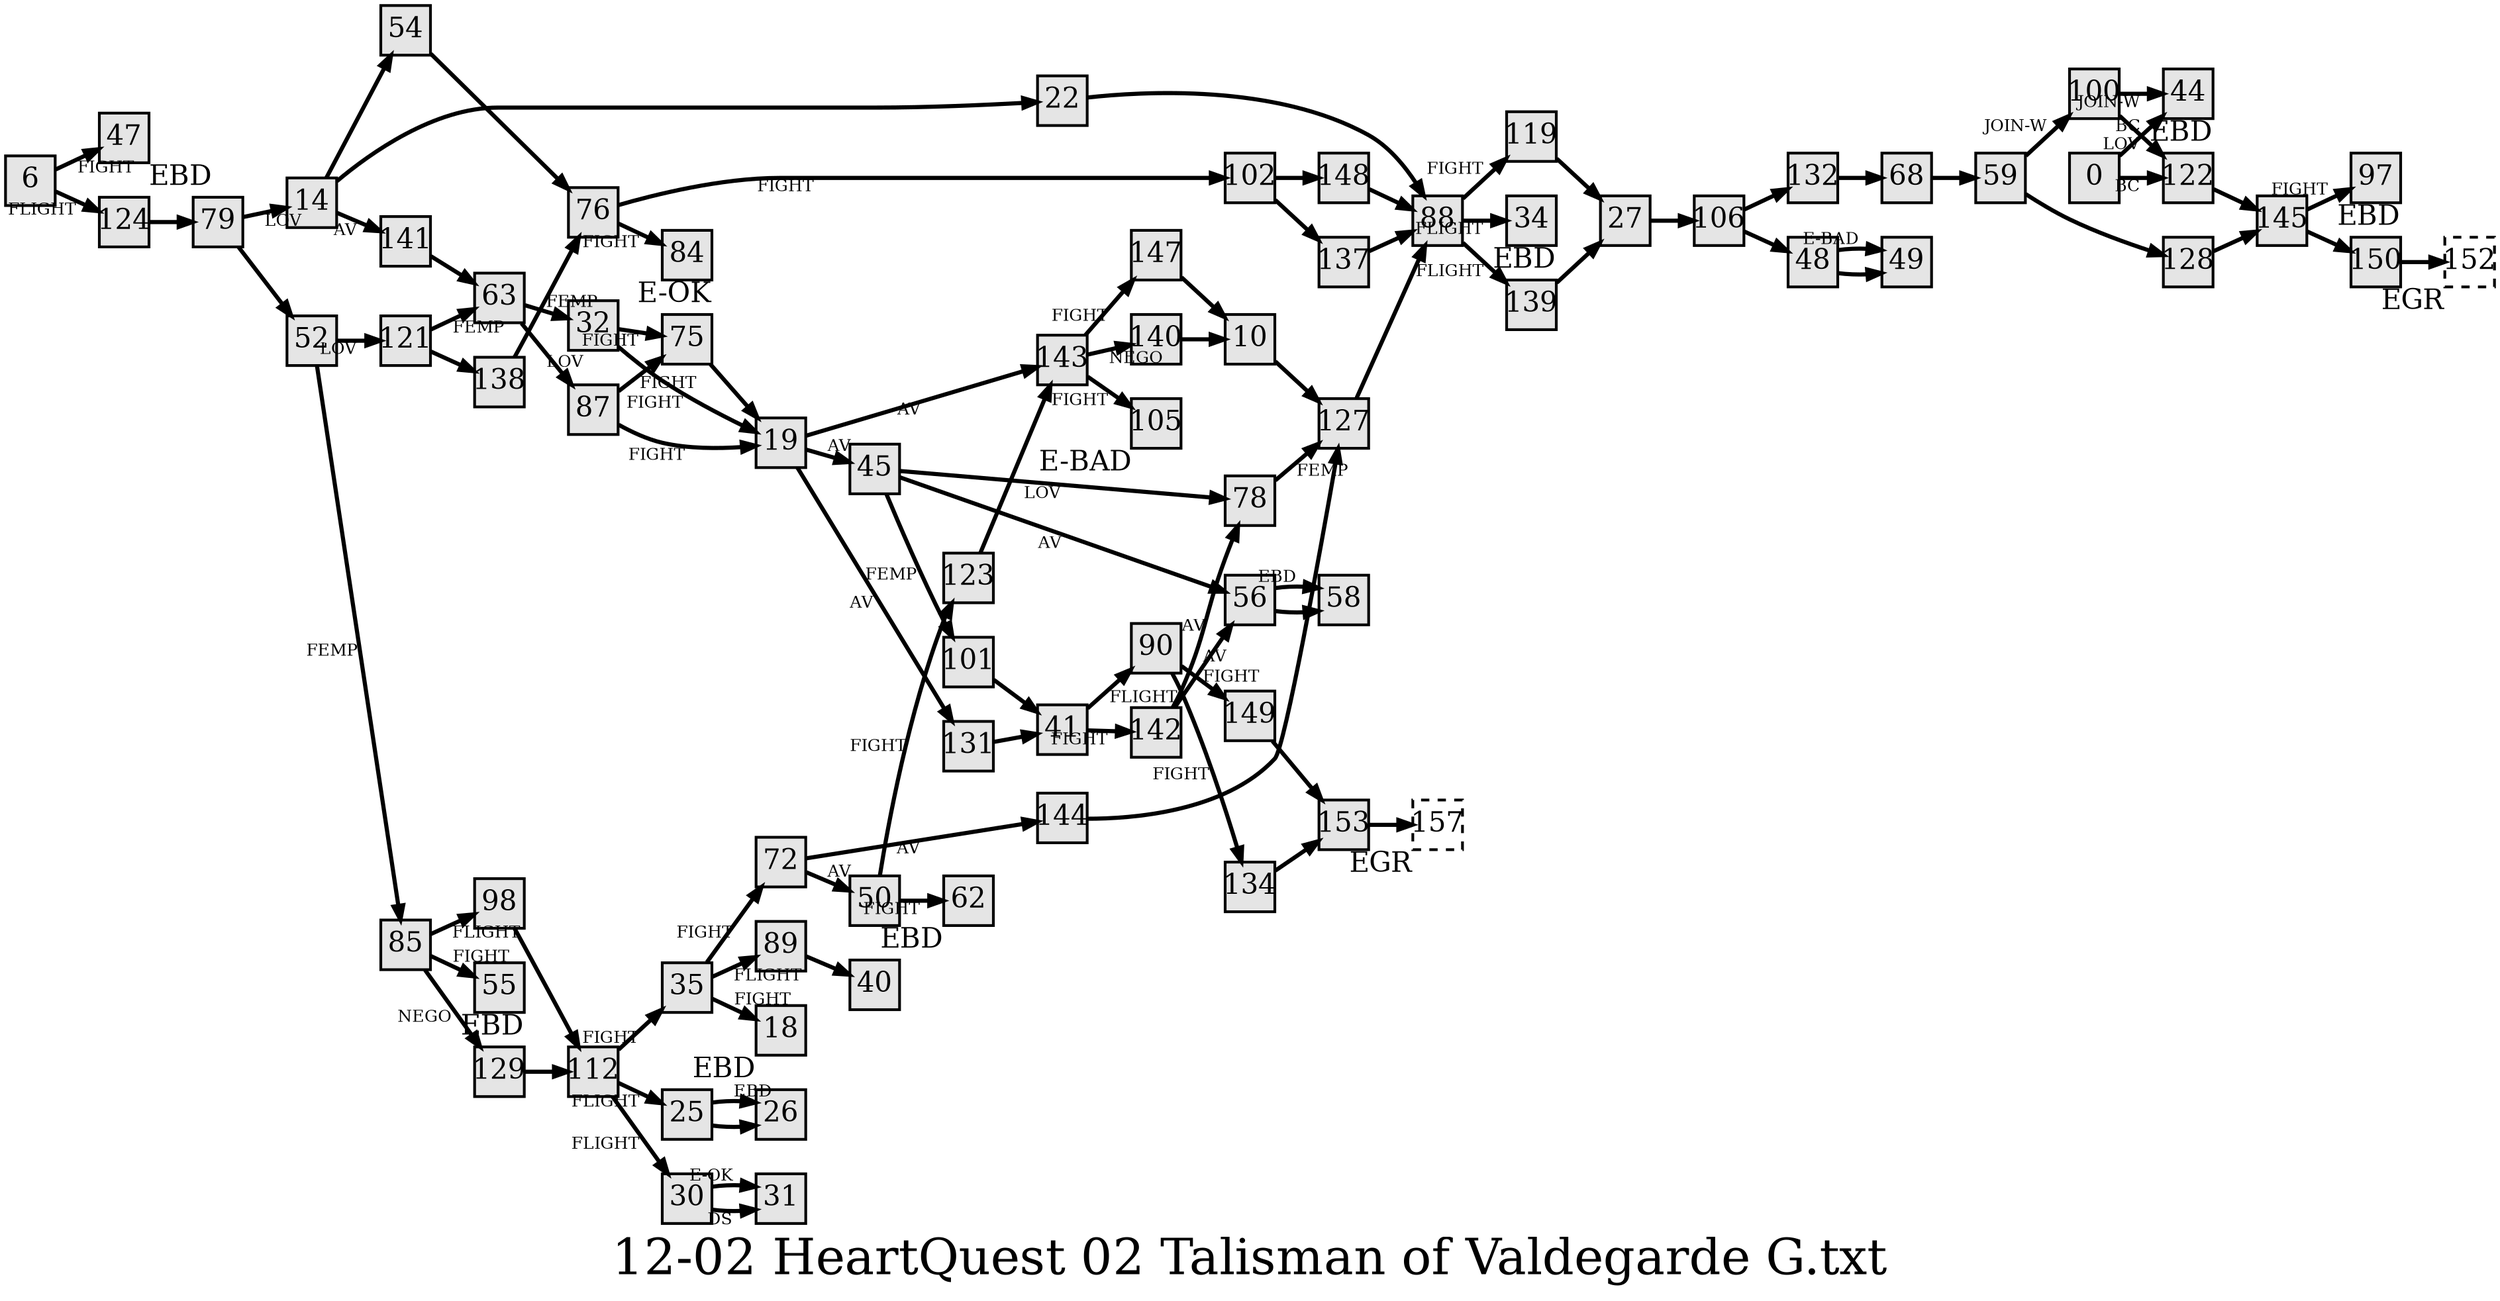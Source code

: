 digraph g{
  graph [ label="12-02 HeartQuest 02 Talisman of Valdegarde G.txt" rankdir=LR, ordering=out, fontsize=36, nodesep="0.35", ranksep="0.45"];
  node  [shape=rect, penwidth=2, fontsize=20, style=filled, fillcolor=grey90, margin="0,0", labelfloat=true, regular=true, fixedsize=true];
  edge  [labelfloat=true, penwidth=3, fontsize=12];

  0 -> 44	[ xlabel="BC" ];
  0 -> 122	[ xlabel="BC" ];
  6 -> 47	[ xlabel="FIGHT" ];
  6 -> 124	[ xlabel="FLIGHT" ];
  10 -> 127;
  14 -> 54;
  14 -> 22;
  14 -> 141	[ xlabel="AV" ];
  18	[ xlabel="EBD" ];
  19 -> 143	[ xlabel="AV" ];
  19 -> 45	[ xlabel="AV" ];
  19 -> 131	[ xlabel="AV" ];
  22 -> 88;
  25 -> 26;
  25 -> 26	[ xlabel="EBD" ];
  27 -> 106;
  30 -> 31	[ xlabel="DS" ];
  30 -> 31	[ xlabel="E-OK" ];
  32 -> 75	[ xlabel="FIGHT" ];
  32 -> 19	[ xlabel="FIGHT" ];
  34	[ xlabel="EBD" ];
  35 -> 72	[ xlabel="FIGHT" ];
  35 -> 89	[ xlabel="FLIGHT" ];
  35 -> 18	[ xlabel="FIGHT" ];
  41 -> 90	[ xlabel="FLIGHT" ];
  41 -> 142	[ xlabel="FIGHT" ];
  44	[ xlabel="EBD" ];
  45 -> 56	[ xlabel="AV" ];
  45 -> 78	[ xlabel="LOV" ];
  45 -> 101	[ xlabel="FEMP" ];
  47	[ xlabel="EBD" ];
  48 -> 49;
  48 -> 49	[ xlabel="E-BAD" ];
  50 -> 123	[ xlabel="FIGHT" ];
  50 -> 62	[ xlabel="FIGHT" ];
  52 -> 121	[ xlabel="LOV" ];
  52 -> 85	[ xlabel="FEMP" ];
  54 -> 76;
  55	[ xlabel="EBD" ];
  56 -> 58;
  56 -> 58	[ xlabel="EBD" ];
  59 -> 100	[ xlabel="JOIN-W" ];
  59 -> 128;
  62	[ xlabel="EBD" ];
  63 -> 32	[ xlabel="FEMP" ];
  63 -> 87	[ xlabel="LOV" ];
  68 -> 59;
  72 -> 144	[ xlabel="AV" ];
  72 -> 50	[ xlabel="AV" ];
  75 -> 19;
  76 -> 102	[ xlabel="FIGHT" ];
  76 -> 84	[ xlabel="FIGHT" ];
  78 -> 127	[ xlabel="FEMP" ];
  79 -> 14	[ xlabel="LOV" ];
  79 -> 52;
  84	[ xlabel="E-OK" ];
  85 -> 98	[ xlabel="FLIGHT" ];
  85 -> 55	[ xlabel="FIGHT" ];
  85 -> 129	[ xlabel="NEGO" ];
  87 -> 75	[ xlabel="FIGHT" ];
  87 -> 19	[ xlabel="FIGHT" ];
  88 -> 119	[ xlabel="FIGHT" ];
  88 -> 34	[ xlabel="FLIGHT" ];
  88 -> 139	[ xlabel="FLIGHT" ];
  89 -> 40;
  90 -> 149	[ xlabel="FIGHT" ];
  90 -> 134	[ xlabel="FIGHT" ];
  97	[ xlabel="EBD" ];
  98 -> 112;
  100 -> 44	[ xlabel="JOIN-W" ];
  100 -> 122	[ xlabel="LOV" ];
  101 -> 41;
  102 -> 148;
  102 -> 137;
  105	[ xlabel="E-BAD" ];
  106 -> 132;
  106 -> 48;
  112 -> 35	[ xlabel="FIGHT" ];
  112 -> 25	[ xlabel="FLIGHT" ];
  112 -> 30	[ xlabel="FLIGHT" ];
  119 -> 27;
  121 -> 63	[ xlabel="FEMP" ];
  121 -> 138;
  122 -> 145;
  123 -> 143;
  124 -> 79;
  127 -> 88;
  128 -> 145;
  129 -> 112;
  131 -> 41;
  132 -> 68;
  134 -> 153;
  137 -> 88;
  138 -> 76;
  139 -> 27;
  140 -> 10;
  141 -> 63;
  142 -> 78	[ xlabel="AV" ];
  142 -> 56	[ xlabel="AV" ];
  143 -> 147	[ xlabel="FIGHT" ];
  143 -> 140	[ xlabel="NEGO" ];
  143 -> 105	[ xlabel="FIGHT" ];
  144 -> 127;
  145 -> 97	[ xlabel="FIGHT" ];
  145 -> 150;
  147 -> 10;
  148 -> 88;
  149 -> 153;
  150 -> 152;
  152	[ xlabel="EGR", dir=both, arrowhead=tee, arrowtail=odot, style=dashed ];
  153 -> 157;
  157	[ xlabel="EGR", dir=both, arrowhead=tee, arrowtail=odot, style=dashed ];
}

